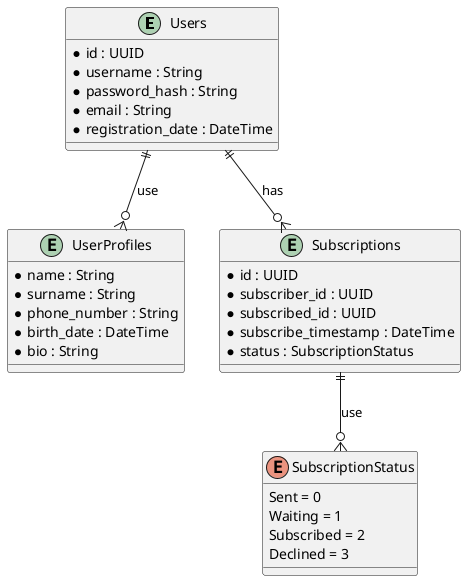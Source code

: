 @startuml ER_User_Service

entity "Users" {
  * id : UUID
  * username : String
  * password_hash : String
  * email : String
  * registration_date : DateTime
}

entity "UserProfiles" {
  * name : String
  * surname : String
  * phone_number : String
  * birth_date : DateTime
  * bio : String
}

enum SubscriptionStatus {
    Sent = 0
    Waiting = 1
    Subscribed = 2
    Declined = 3
}

entity "Subscriptions" {
  * id : UUID
  * subscriber_id : UUID
  * subscribed_id : UUID
  * subscribe_timestamp : DateTime
  * status : SubscriptionStatus
}

Users ||--o{ UserProfiles : use
Users ||--o{ Subscriptions : has
Subscriptions ||--o{ SubscriptionStatus : use
@enduml